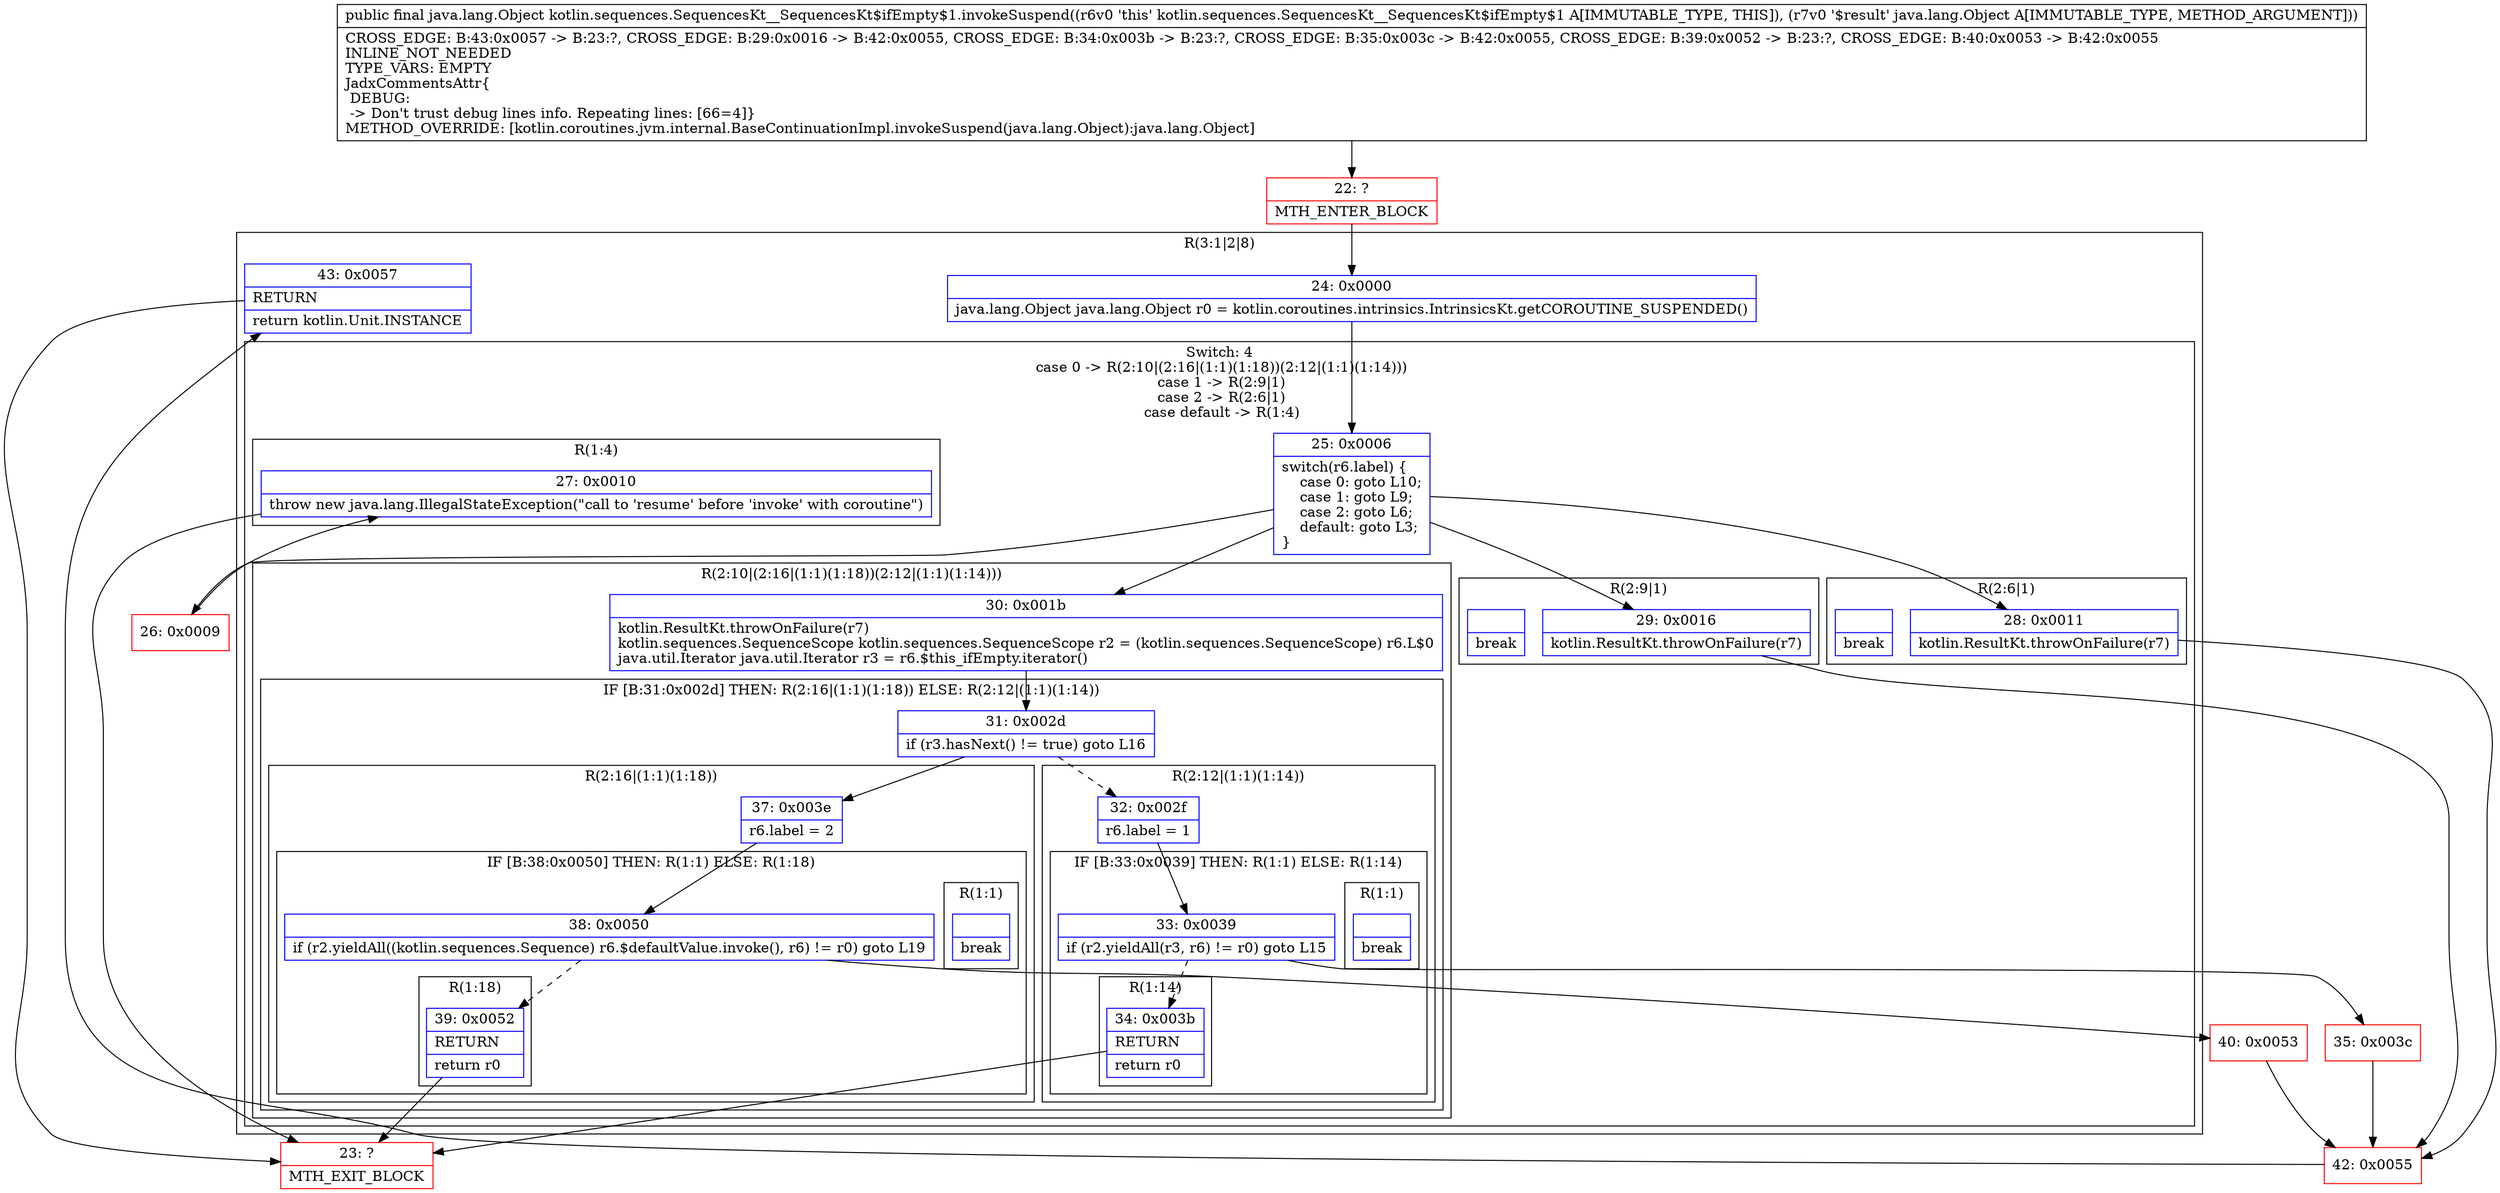 digraph "CFG forkotlin.sequences.SequencesKt__SequencesKt$ifEmpty$1.invokeSuspend(Ljava\/lang\/Object;)Ljava\/lang\/Object;" {
subgraph cluster_Region_1593039026 {
label = "R(3:1|2|8)";
node [shape=record,color=blue];
Node_24 [shape=record,label="{24\:\ 0x0000|java.lang.Object java.lang.Object r0 = kotlin.coroutines.intrinsics.IntrinsicsKt.getCOROUTINE_SUSPENDED()\l}"];
subgraph cluster_SwitchRegion_761867429 {
label = "Switch: 4
 case 0 -> R(2:10|(2:16|(1:1)(1:18))(2:12|(1:1)(1:14)))
 case 1 -> R(2:9|1)
 case 2 -> R(2:6|1)
 case default -> R(1:4)";
node [shape=record,color=blue];
Node_25 [shape=record,label="{25\:\ 0x0006|switch(r6.label) \{\l    case 0: goto L10;\l    case 1: goto L9;\l    case 2: goto L6;\l    default: goto L3;\l\}\l}"];
subgraph cluster_Region_477671242 {
label = "R(2:10|(2:16|(1:1)(1:18))(2:12|(1:1)(1:14)))";
node [shape=record,color=blue];
Node_30 [shape=record,label="{30\:\ 0x001b|kotlin.ResultKt.throwOnFailure(r7)\lkotlin.sequences.SequenceScope kotlin.sequences.SequenceScope r2 = (kotlin.sequences.SequenceScope) r6.L$0\ljava.util.Iterator java.util.Iterator r3 = r6.$this_ifEmpty.iterator()\l}"];
subgraph cluster_IfRegion_1850506510 {
label = "IF [B:31:0x002d] THEN: R(2:16|(1:1)(1:18)) ELSE: R(2:12|(1:1)(1:14))";
node [shape=record,color=blue];
Node_31 [shape=record,label="{31\:\ 0x002d|if (r3.hasNext() != true) goto L16\l}"];
subgraph cluster_Region_138732356 {
label = "R(2:16|(1:1)(1:18))";
node [shape=record,color=blue];
Node_37 [shape=record,label="{37\:\ 0x003e|r6.label = 2\l}"];
subgraph cluster_IfRegion_1422795600 {
label = "IF [B:38:0x0050] THEN: R(1:1) ELSE: R(1:18)";
node [shape=record,color=blue];
Node_38 [shape=record,label="{38\:\ 0x0050|if (r2.yieldAll((kotlin.sequences.Sequence) r6.$defaultValue.invoke(), r6) != r0) goto L19\l}"];
subgraph cluster_Region_1829518385 {
label = "R(1:1)";
node [shape=record,color=blue];
Node_InsnContainer_762620701 [shape=record,label="{|break\l}"];
}
subgraph cluster_Region_360507212 {
label = "R(1:18)";
node [shape=record,color=blue];
Node_39 [shape=record,label="{39\:\ 0x0052|RETURN\l|return r0\l}"];
}
}
}
subgraph cluster_Region_1235002898 {
label = "R(2:12|(1:1)(1:14))";
node [shape=record,color=blue];
Node_32 [shape=record,label="{32\:\ 0x002f|r6.label = 1\l}"];
subgraph cluster_IfRegion_2038414941 {
label = "IF [B:33:0x0039] THEN: R(1:1) ELSE: R(1:14)";
node [shape=record,color=blue];
Node_33 [shape=record,label="{33\:\ 0x0039|if (r2.yieldAll(r3, r6) != r0) goto L15\l}"];
subgraph cluster_Region_1718428326 {
label = "R(1:1)";
node [shape=record,color=blue];
Node_InsnContainer_1787590638 [shape=record,label="{|break\l}"];
}
subgraph cluster_Region_965332872 {
label = "R(1:14)";
node [shape=record,color=blue];
Node_34 [shape=record,label="{34\:\ 0x003b|RETURN\l|return r0\l}"];
}
}
}
}
}
subgraph cluster_Region_1646794209 {
label = "R(2:9|1)";
node [shape=record,color=blue];
Node_29 [shape=record,label="{29\:\ 0x0016|kotlin.ResultKt.throwOnFailure(r7)\l}"];
Node_InsnContainer_1319670656 [shape=record,label="{|break\l}"];
}
subgraph cluster_Region_1105191137 {
label = "R(2:6|1)";
node [shape=record,color=blue];
Node_28 [shape=record,label="{28\:\ 0x0011|kotlin.ResultKt.throwOnFailure(r7)\l}"];
Node_InsnContainer_1223019571 [shape=record,label="{|break\l}"];
}
subgraph cluster_Region_1790988243 {
label = "R(1:4)";
node [shape=record,color=blue];
Node_27 [shape=record,label="{27\:\ 0x0010|throw new java.lang.IllegalStateException(\"call to 'resume' before 'invoke' with coroutine\")\l}"];
}
}
Node_43 [shape=record,label="{43\:\ 0x0057|RETURN\l|return kotlin.Unit.INSTANCE\l}"];
}
Node_22 [shape=record,color=red,label="{22\:\ ?|MTH_ENTER_BLOCK\l}"];
Node_26 [shape=record,color=red,label="{26\:\ 0x0009}"];
Node_23 [shape=record,color=red,label="{23\:\ ?|MTH_EXIT_BLOCK\l}"];
Node_42 [shape=record,color=red,label="{42\:\ 0x0055}"];
Node_35 [shape=record,color=red,label="{35\:\ 0x003c}"];
Node_40 [shape=record,color=red,label="{40\:\ 0x0053}"];
MethodNode[shape=record,label="{public final java.lang.Object kotlin.sequences.SequencesKt__SequencesKt$ifEmpty$1.invokeSuspend((r6v0 'this' kotlin.sequences.SequencesKt__SequencesKt$ifEmpty$1 A[IMMUTABLE_TYPE, THIS]), (r7v0 '$result' java.lang.Object A[IMMUTABLE_TYPE, METHOD_ARGUMENT]))  | CROSS_EDGE: B:43:0x0057 \-\> B:23:?, CROSS_EDGE: B:29:0x0016 \-\> B:42:0x0055, CROSS_EDGE: B:34:0x003b \-\> B:23:?, CROSS_EDGE: B:35:0x003c \-\> B:42:0x0055, CROSS_EDGE: B:39:0x0052 \-\> B:23:?, CROSS_EDGE: B:40:0x0053 \-\> B:42:0x0055\lINLINE_NOT_NEEDED\lTYPE_VARS: EMPTY\lJadxCommentsAttr\{\l DEBUG: \l \-\> Don't trust debug lines info. Repeating lines: [66=4]\}\lMETHOD_OVERRIDE: [kotlin.coroutines.jvm.internal.BaseContinuationImpl.invokeSuspend(java.lang.Object):java.lang.Object]\l}"];
MethodNode -> Node_22;Node_24 -> Node_25;
Node_25 -> Node_26;
Node_25 -> Node_28;
Node_25 -> Node_29;
Node_25 -> Node_30;
Node_30 -> Node_31;
Node_31 -> Node_32[style=dashed];
Node_31 -> Node_37;
Node_37 -> Node_38;
Node_38 -> Node_39[style=dashed];
Node_38 -> Node_40;
Node_39 -> Node_23;
Node_32 -> Node_33;
Node_33 -> Node_34[style=dashed];
Node_33 -> Node_35;
Node_34 -> Node_23;
Node_29 -> Node_42;
Node_28 -> Node_42;
Node_27 -> Node_23;
Node_43 -> Node_23;
Node_22 -> Node_24;
Node_26 -> Node_27;
Node_42 -> Node_43;
Node_35 -> Node_42;
Node_40 -> Node_42;
}

